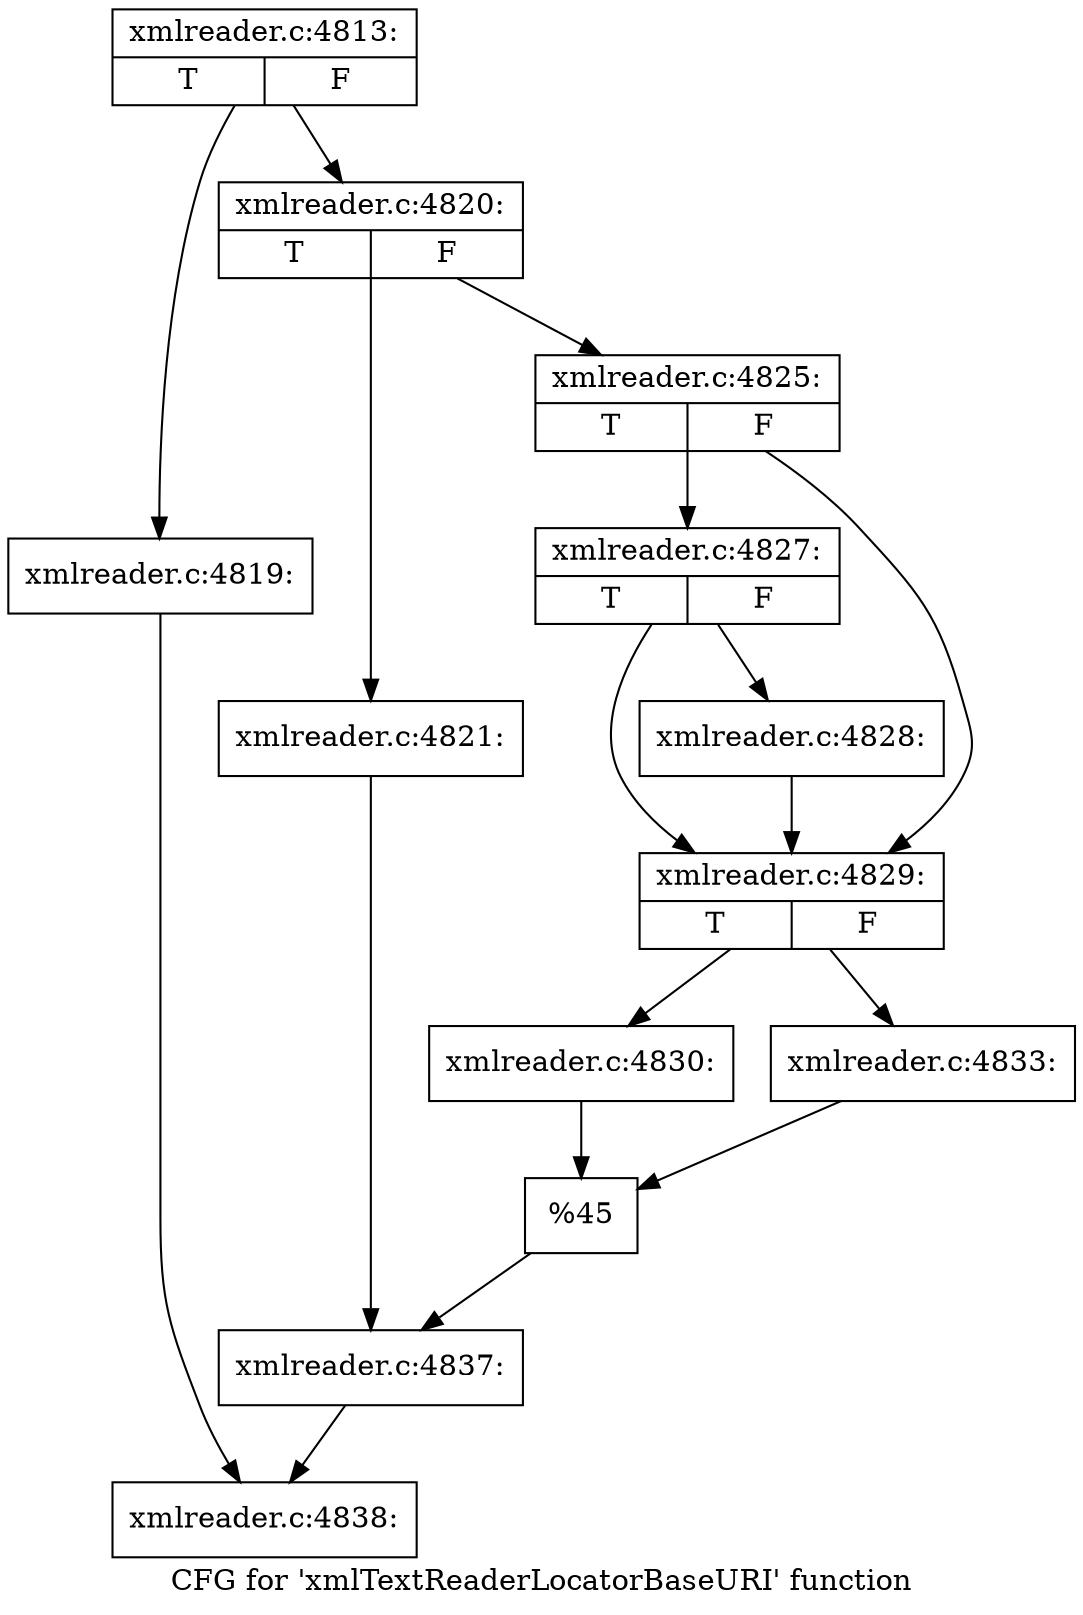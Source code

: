 digraph "CFG for 'xmlTextReaderLocatorBaseURI' function" {
	label="CFG for 'xmlTextReaderLocatorBaseURI' function";

	Node0x55e44949cd60 [shape=record,label="{xmlreader.c:4813:|{<s0>T|<s1>F}}"];
	Node0x55e44949cd60 -> Node0x55e4494a1bf0;
	Node0x55e44949cd60 -> Node0x55e4494a1c40;
	Node0x55e4494a1bf0 [shape=record,label="{xmlreader.c:4819:}"];
	Node0x55e4494a1bf0 -> Node0x55e4494a0e00;
	Node0x55e4494a1c40 [shape=record,label="{xmlreader.c:4820:|{<s0>T|<s1>F}}"];
	Node0x55e4494a1c40 -> Node0x55e4494a20a0;
	Node0x55e4494a1c40 -> Node0x55e4494a2140;
	Node0x55e4494a20a0 [shape=record,label="{xmlreader.c:4821:}"];
	Node0x55e4494a20a0 -> Node0x55e4494a20f0;
	Node0x55e4494a2140 [shape=record,label="{xmlreader.c:4825:|{<s0>T|<s1>F}}"];
	Node0x55e4494a2140 -> Node0x55e4493bafe0;
	Node0x55e4494a2140 -> Node0x55e4493baf90;
	Node0x55e4493bafe0 [shape=record,label="{xmlreader.c:4827:|{<s0>T|<s1>F}}"];
	Node0x55e4493bafe0 -> Node0x55e4493baf40;
	Node0x55e4493bafe0 -> Node0x55e4493baf90;
	Node0x55e4493baf40 [shape=record,label="{xmlreader.c:4828:}"];
	Node0x55e4493baf40 -> Node0x55e4493baf90;
	Node0x55e4493baf90 [shape=record,label="{xmlreader.c:4829:|{<s0>T|<s1>F}}"];
	Node0x55e4493baf90 -> Node0x55e4493bbe10;
	Node0x55e4493baf90 -> Node0x55e4493bbeb0;
	Node0x55e4493bbe10 [shape=record,label="{xmlreader.c:4830:}"];
	Node0x55e4493bbe10 -> Node0x55e4493bbe60;
	Node0x55e4493bbeb0 [shape=record,label="{xmlreader.c:4833:}"];
	Node0x55e4493bbeb0 -> Node0x55e4493bbe60;
	Node0x55e4493bbe60 [shape=record,label="{%45}"];
	Node0x55e4493bbe60 -> Node0x55e4494a20f0;
	Node0x55e4494a20f0 [shape=record,label="{xmlreader.c:4837:}"];
	Node0x55e4494a20f0 -> Node0x55e4494a0e00;
	Node0x55e4494a0e00 [shape=record,label="{xmlreader.c:4838:}"];
}
